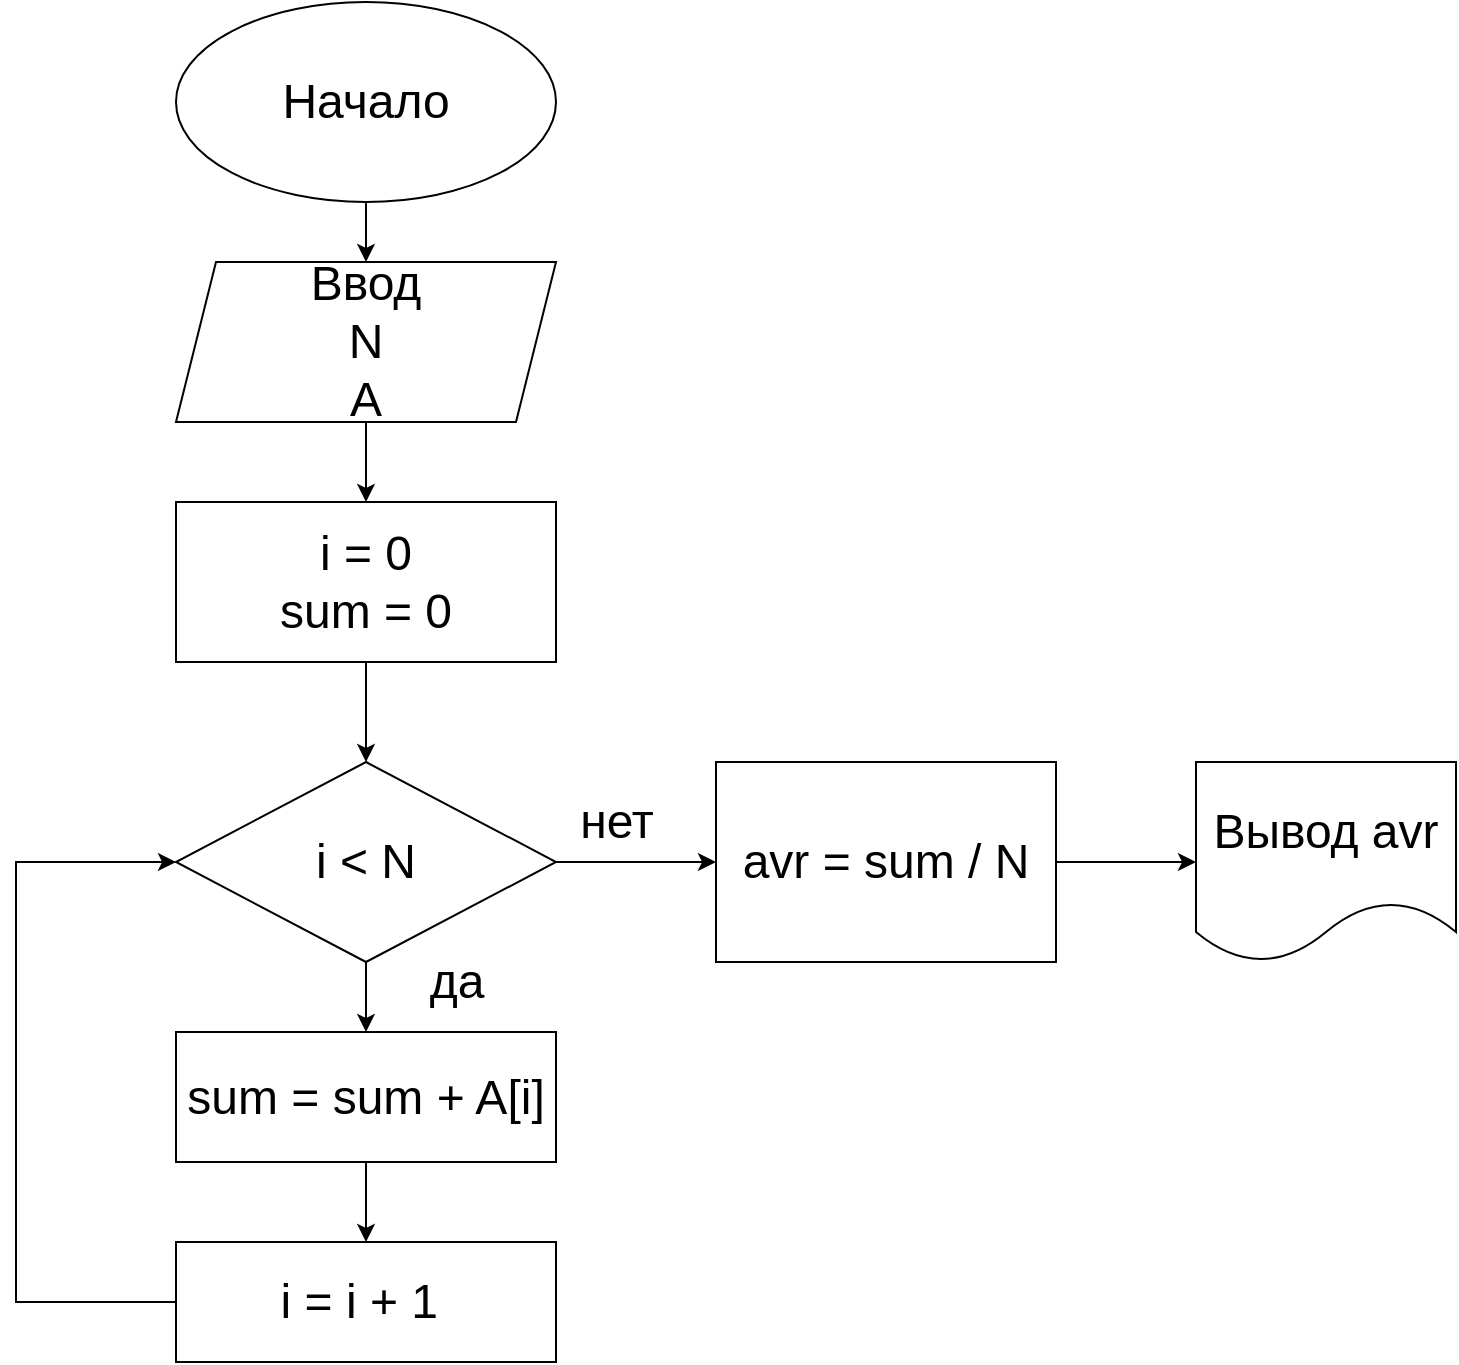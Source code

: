 <mxfile version="20.8.20" type="github">
  <diagram name="Страница 1" id="CG2j4MpKMs1qNah9ucWb">
    <mxGraphModel dx="1242" dy="827" grid="1" gridSize="10" guides="1" tooltips="1" connect="1" arrows="1" fold="1" page="1" pageScale="1" pageWidth="827" pageHeight="1169" math="0" shadow="0">
      <root>
        <mxCell id="0" />
        <mxCell id="1" parent="0" />
        <mxCell id="WQrkqJvyht-zCSSFWJbm-3" value="" style="edgeStyle=orthogonalEdgeStyle;rounded=0;orthogonalLoop=1;jettySize=auto;html=1;fontSize=24;" edge="1" parent="1" source="WQrkqJvyht-zCSSFWJbm-1" target="WQrkqJvyht-zCSSFWJbm-2">
          <mxGeometry relative="1" as="geometry" />
        </mxCell>
        <mxCell id="WQrkqJvyht-zCSSFWJbm-1" value="&lt;font style=&quot;font-size: 24px;&quot;&gt;Начало&lt;/font&gt;" style="ellipse;whiteSpace=wrap;html=1;" vertex="1" parent="1">
          <mxGeometry x="330" y="10" width="190" height="100" as="geometry" />
        </mxCell>
        <mxCell id="WQrkqJvyht-zCSSFWJbm-5" value="" style="edgeStyle=orthogonalEdgeStyle;rounded=0;orthogonalLoop=1;jettySize=auto;html=1;fontSize=24;" edge="1" parent="1" source="WQrkqJvyht-zCSSFWJbm-2" target="WQrkqJvyht-zCSSFWJbm-4">
          <mxGeometry relative="1" as="geometry" />
        </mxCell>
        <mxCell id="WQrkqJvyht-zCSSFWJbm-2" value="Ввод&lt;br&gt;N&lt;br&gt;A" style="shape=parallelogram;perimeter=parallelogramPerimeter;whiteSpace=wrap;html=1;fixedSize=1;fontSize=24;" vertex="1" parent="1">
          <mxGeometry x="330" y="140" width="190" height="80" as="geometry" />
        </mxCell>
        <mxCell id="WQrkqJvyht-zCSSFWJbm-7" value="" style="edgeStyle=orthogonalEdgeStyle;rounded=0;orthogonalLoop=1;jettySize=auto;html=1;fontSize=24;" edge="1" parent="1" source="WQrkqJvyht-zCSSFWJbm-4" target="WQrkqJvyht-zCSSFWJbm-6">
          <mxGeometry relative="1" as="geometry" />
        </mxCell>
        <mxCell id="WQrkqJvyht-zCSSFWJbm-4" value="i = 0&lt;br&gt;sum = 0" style="whiteSpace=wrap;html=1;fontSize=24;" vertex="1" parent="1">
          <mxGeometry x="330" y="260" width="190" height="80" as="geometry" />
        </mxCell>
        <mxCell id="WQrkqJvyht-zCSSFWJbm-10" value="" style="edgeStyle=orthogonalEdgeStyle;rounded=0;orthogonalLoop=1;jettySize=auto;html=1;fontSize=24;" edge="1" parent="1" source="WQrkqJvyht-zCSSFWJbm-6" target="WQrkqJvyht-zCSSFWJbm-8">
          <mxGeometry relative="1" as="geometry" />
        </mxCell>
        <mxCell id="WQrkqJvyht-zCSSFWJbm-14" value="" style="edgeStyle=orthogonalEdgeStyle;rounded=0;orthogonalLoop=1;jettySize=auto;html=1;fontSize=24;" edge="1" parent="1" source="WQrkqJvyht-zCSSFWJbm-6" target="WQrkqJvyht-zCSSFWJbm-13">
          <mxGeometry relative="1" as="geometry" />
        </mxCell>
        <mxCell id="WQrkqJvyht-zCSSFWJbm-6" value="i &amp;lt; N" style="rhombus;whiteSpace=wrap;html=1;fontSize=24;" vertex="1" parent="1">
          <mxGeometry x="330" y="390" width="190" height="100" as="geometry" />
        </mxCell>
        <mxCell id="WQrkqJvyht-zCSSFWJbm-12" value="" style="edgeStyle=orthogonalEdgeStyle;rounded=0;orthogonalLoop=1;jettySize=auto;html=1;fontSize=24;" edge="1" parent="1" source="WQrkqJvyht-zCSSFWJbm-8" target="WQrkqJvyht-zCSSFWJbm-11">
          <mxGeometry relative="1" as="geometry" />
        </mxCell>
        <mxCell id="WQrkqJvyht-zCSSFWJbm-8" value="sum = sum + A[i]" style="whiteSpace=wrap;html=1;fontSize=24;" vertex="1" parent="1">
          <mxGeometry x="330" y="525" width="190" height="65" as="geometry" />
        </mxCell>
        <mxCell id="WQrkqJvyht-zCSSFWJbm-20" style="edgeStyle=orthogonalEdgeStyle;rounded=0;orthogonalLoop=1;jettySize=auto;html=1;fontSize=24;" edge="1" parent="1" source="WQrkqJvyht-zCSSFWJbm-11" target="WQrkqJvyht-zCSSFWJbm-6">
          <mxGeometry relative="1" as="geometry">
            <Array as="points">
              <mxPoint x="250" y="660" />
              <mxPoint x="250" y="440" />
            </Array>
          </mxGeometry>
        </mxCell>
        <mxCell id="WQrkqJvyht-zCSSFWJbm-11" value="i = i + 1&amp;nbsp;" style="whiteSpace=wrap;html=1;fontSize=24;" vertex="1" parent="1">
          <mxGeometry x="330" y="630" width="190" height="60" as="geometry" />
        </mxCell>
        <mxCell id="WQrkqJvyht-zCSSFWJbm-19" value="" style="edgeStyle=orthogonalEdgeStyle;rounded=0;orthogonalLoop=1;jettySize=auto;html=1;fontSize=24;" edge="1" parent="1" source="WQrkqJvyht-zCSSFWJbm-13" target="WQrkqJvyht-zCSSFWJbm-18">
          <mxGeometry relative="1" as="geometry" />
        </mxCell>
        <mxCell id="WQrkqJvyht-zCSSFWJbm-13" value="avr = sum / N" style="whiteSpace=wrap;html=1;fontSize=24;" vertex="1" parent="1">
          <mxGeometry x="600" y="390" width="170" height="100" as="geometry" />
        </mxCell>
        <mxCell id="WQrkqJvyht-zCSSFWJbm-15" value="нет" style="text;html=1;align=center;verticalAlign=middle;resizable=0;points=[];autosize=1;strokeColor=none;fillColor=none;fontSize=24;" vertex="1" parent="1">
          <mxGeometry x="520" y="400" width="60" height="40" as="geometry" />
        </mxCell>
        <mxCell id="WQrkqJvyht-zCSSFWJbm-16" value="да" style="text;html=1;align=center;verticalAlign=middle;resizable=0;points=[];autosize=1;strokeColor=none;fillColor=none;fontSize=24;" vertex="1" parent="1">
          <mxGeometry x="445" y="480" width="50" height="40" as="geometry" />
        </mxCell>
        <mxCell id="WQrkqJvyht-zCSSFWJbm-18" value="Вывод avr" style="shape=document;whiteSpace=wrap;html=1;boundedLbl=1;fontSize=24;" vertex="1" parent="1">
          <mxGeometry x="840" y="390" width="130" height="100" as="geometry" />
        </mxCell>
      </root>
    </mxGraphModel>
  </diagram>
</mxfile>
